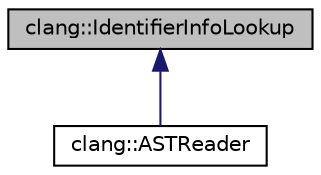 digraph "clang::IdentifierInfoLookup"
{
 // LATEX_PDF_SIZE
  bgcolor="transparent";
  edge [fontname="Helvetica",fontsize="10",labelfontname="Helvetica",labelfontsize="10"];
  node [fontname="Helvetica",fontsize="10",shape=record];
  Node1 [label="clang::IdentifierInfoLookup",height=0.2,width=0.4,color="black", fillcolor="grey75", style="filled", fontcolor="black",tooltip="Provides lookups to, and iteration over, IdentiferInfo objects."];
  Node1 -> Node2 [dir="back",color="midnightblue",fontsize="10",style="solid",fontname="Helvetica"];
  Node2 [label="clang::ASTReader",height=0.2,width=0.4,color="black",URL="$classclang_1_1ASTReader.html",tooltip="Reads an AST files chain containing the contents of a translation unit."];
}
